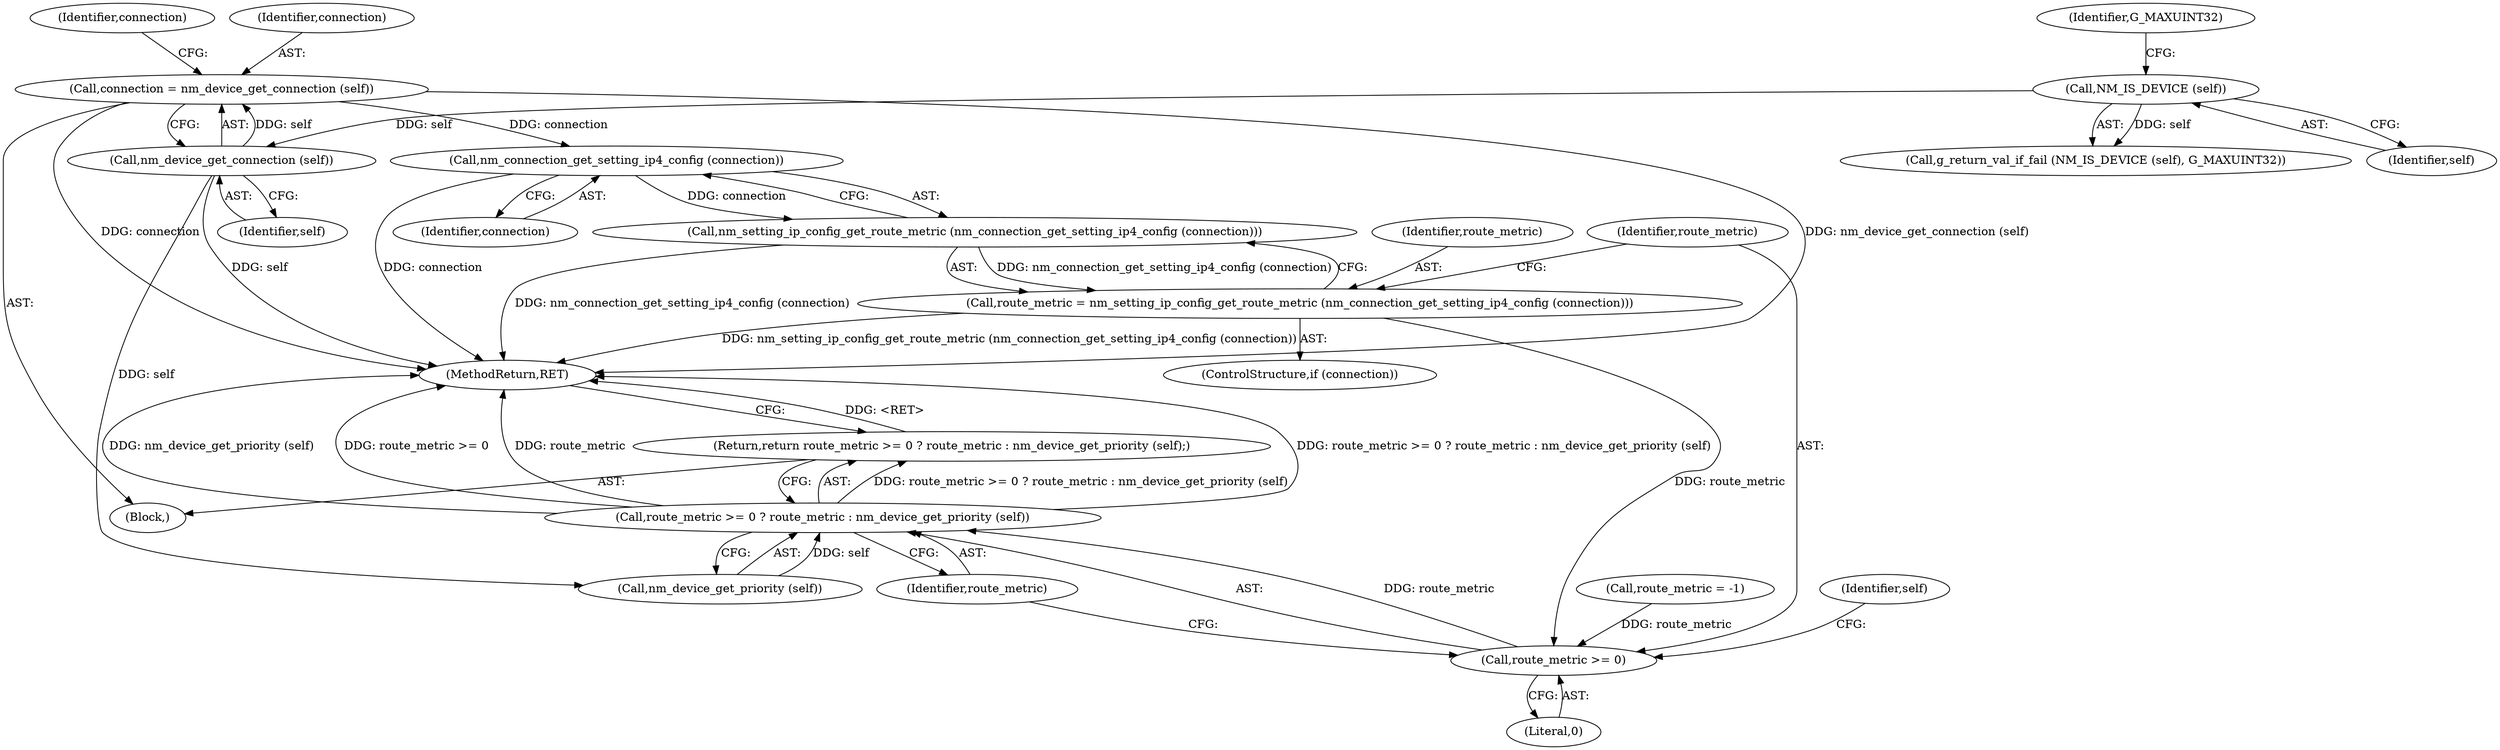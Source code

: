 digraph "0_NetworkManager_d5fc88e573fa58b93034b04d35a2454f5d28cad9@API" {
"1000681" [label="(Call,nm_connection_get_setting_ip4_config (connection))"];
"1000672" [label="(Call,connection = nm_device_get_connection (self))"];
"1000674" [label="(Call,nm_device_get_connection (self))"];
"1000669" [label="(Call,NM_IS_DEVICE (self))"];
"1000680" [label="(Call,nm_setting_ip_config_get_route_metric (nm_connection_get_setting_ip4_config (connection)))"];
"1000678" [label="(Call,route_metric = nm_setting_ip_config_get_route_metric (nm_connection_get_setting_ip4_config (connection)))"];
"1000685" [label="(Call,route_metric >= 0)"];
"1000684" [label="(Call,route_metric >= 0 ? route_metric : nm_device_get_priority (self))"];
"1000683" [label="(Return,return route_metric >= 0 ? route_metric : nm_device_get_priority (self);)"];
"1000661" [label="(Block,)"];
"1000670" [label="(Identifier,self)"];
"1000671" [label="(Identifier,G_MAXUINT32)"];
"1000668" [label="(Call,g_return_val_if_fail (NM_IS_DEVICE (self), G_MAXUINT32))"];
"1000673" [label="(Identifier,connection)"];
"1000678" [label="(Call,route_metric = nm_setting_ip_config_get_route_metric (nm_connection_get_setting_ip4_config (connection)))"];
"1000676" [label="(ControlStructure,if (connection))"];
"1000664" [label="(Call,route_metric = -1)"];
"1000689" [label="(Call,nm_device_get_priority (self))"];
"1000682" [label="(Identifier,connection)"];
"1000681" [label="(Call,nm_connection_get_setting_ip4_config (connection))"];
"1000686" [label="(Identifier,route_metric)"];
"1000679" [label="(Identifier,route_metric)"];
"1000685" [label="(Call,route_metric >= 0)"];
"1000687" [label="(Literal,0)"];
"1000680" [label="(Call,nm_setting_ip_config_get_route_metric (nm_connection_get_setting_ip4_config (connection)))"];
"1000684" [label="(Call,route_metric >= 0 ? route_metric : nm_device_get_priority (self))"];
"1000674" [label="(Call,nm_device_get_connection (self))"];
"1000669" [label="(Call,NM_IS_DEVICE (self))"];
"1000690" [label="(Identifier,self)"];
"1000688" [label="(Identifier,route_metric)"];
"1007368" [label="(MethodReturn,RET)"];
"1000672" [label="(Call,connection = nm_device_get_connection (self))"];
"1000683" [label="(Return,return route_metric >= 0 ? route_metric : nm_device_get_priority (self);)"];
"1000677" [label="(Identifier,connection)"];
"1000675" [label="(Identifier,self)"];
"1000681" -> "1000680"  [label="AST: "];
"1000681" -> "1000682"  [label="CFG: "];
"1000682" -> "1000681"  [label="AST: "];
"1000680" -> "1000681"  [label="CFG: "];
"1000681" -> "1007368"  [label="DDG: connection"];
"1000681" -> "1000680"  [label="DDG: connection"];
"1000672" -> "1000681"  [label="DDG: connection"];
"1000672" -> "1000661"  [label="AST: "];
"1000672" -> "1000674"  [label="CFG: "];
"1000673" -> "1000672"  [label="AST: "];
"1000674" -> "1000672"  [label="AST: "];
"1000677" -> "1000672"  [label="CFG: "];
"1000672" -> "1007368"  [label="DDG: nm_device_get_connection (self)"];
"1000672" -> "1007368"  [label="DDG: connection"];
"1000674" -> "1000672"  [label="DDG: self"];
"1000674" -> "1000675"  [label="CFG: "];
"1000675" -> "1000674"  [label="AST: "];
"1000674" -> "1007368"  [label="DDG: self"];
"1000669" -> "1000674"  [label="DDG: self"];
"1000674" -> "1000689"  [label="DDG: self"];
"1000669" -> "1000668"  [label="AST: "];
"1000669" -> "1000670"  [label="CFG: "];
"1000670" -> "1000669"  [label="AST: "];
"1000671" -> "1000669"  [label="CFG: "];
"1000669" -> "1000668"  [label="DDG: self"];
"1000680" -> "1000678"  [label="AST: "];
"1000678" -> "1000680"  [label="CFG: "];
"1000680" -> "1007368"  [label="DDG: nm_connection_get_setting_ip4_config (connection)"];
"1000680" -> "1000678"  [label="DDG: nm_connection_get_setting_ip4_config (connection)"];
"1000678" -> "1000676"  [label="AST: "];
"1000679" -> "1000678"  [label="AST: "];
"1000686" -> "1000678"  [label="CFG: "];
"1000678" -> "1007368"  [label="DDG: nm_setting_ip_config_get_route_metric (nm_connection_get_setting_ip4_config (connection))"];
"1000678" -> "1000685"  [label="DDG: route_metric"];
"1000685" -> "1000684"  [label="AST: "];
"1000685" -> "1000687"  [label="CFG: "];
"1000686" -> "1000685"  [label="AST: "];
"1000687" -> "1000685"  [label="AST: "];
"1000688" -> "1000685"  [label="CFG: "];
"1000690" -> "1000685"  [label="CFG: "];
"1000685" -> "1000684"  [label="DDG: route_metric"];
"1000664" -> "1000685"  [label="DDG: route_metric"];
"1000684" -> "1000683"  [label="AST: "];
"1000684" -> "1000688"  [label="CFG: "];
"1000684" -> "1000689"  [label="CFG: "];
"1000688" -> "1000684"  [label="AST: "];
"1000689" -> "1000684"  [label="AST: "];
"1000683" -> "1000684"  [label="CFG: "];
"1000684" -> "1007368"  [label="DDG: route_metric >= 0 ? route_metric : nm_device_get_priority (self)"];
"1000684" -> "1007368"  [label="DDG: nm_device_get_priority (self)"];
"1000684" -> "1007368"  [label="DDG: route_metric >= 0"];
"1000684" -> "1007368"  [label="DDG: route_metric"];
"1000684" -> "1000683"  [label="DDG: route_metric >= 0 ? route_metric : nm_device_get_priority (self)"];
"1000689" -> "1000684"  [label="DDG: self"];
"1000683" -> "1000661"  [label="AST: "];
"1007368" -> "1000683"  [label="CFG: "];
"1000683" -> "1007368"  [label="DDG: <RET>"];
}

